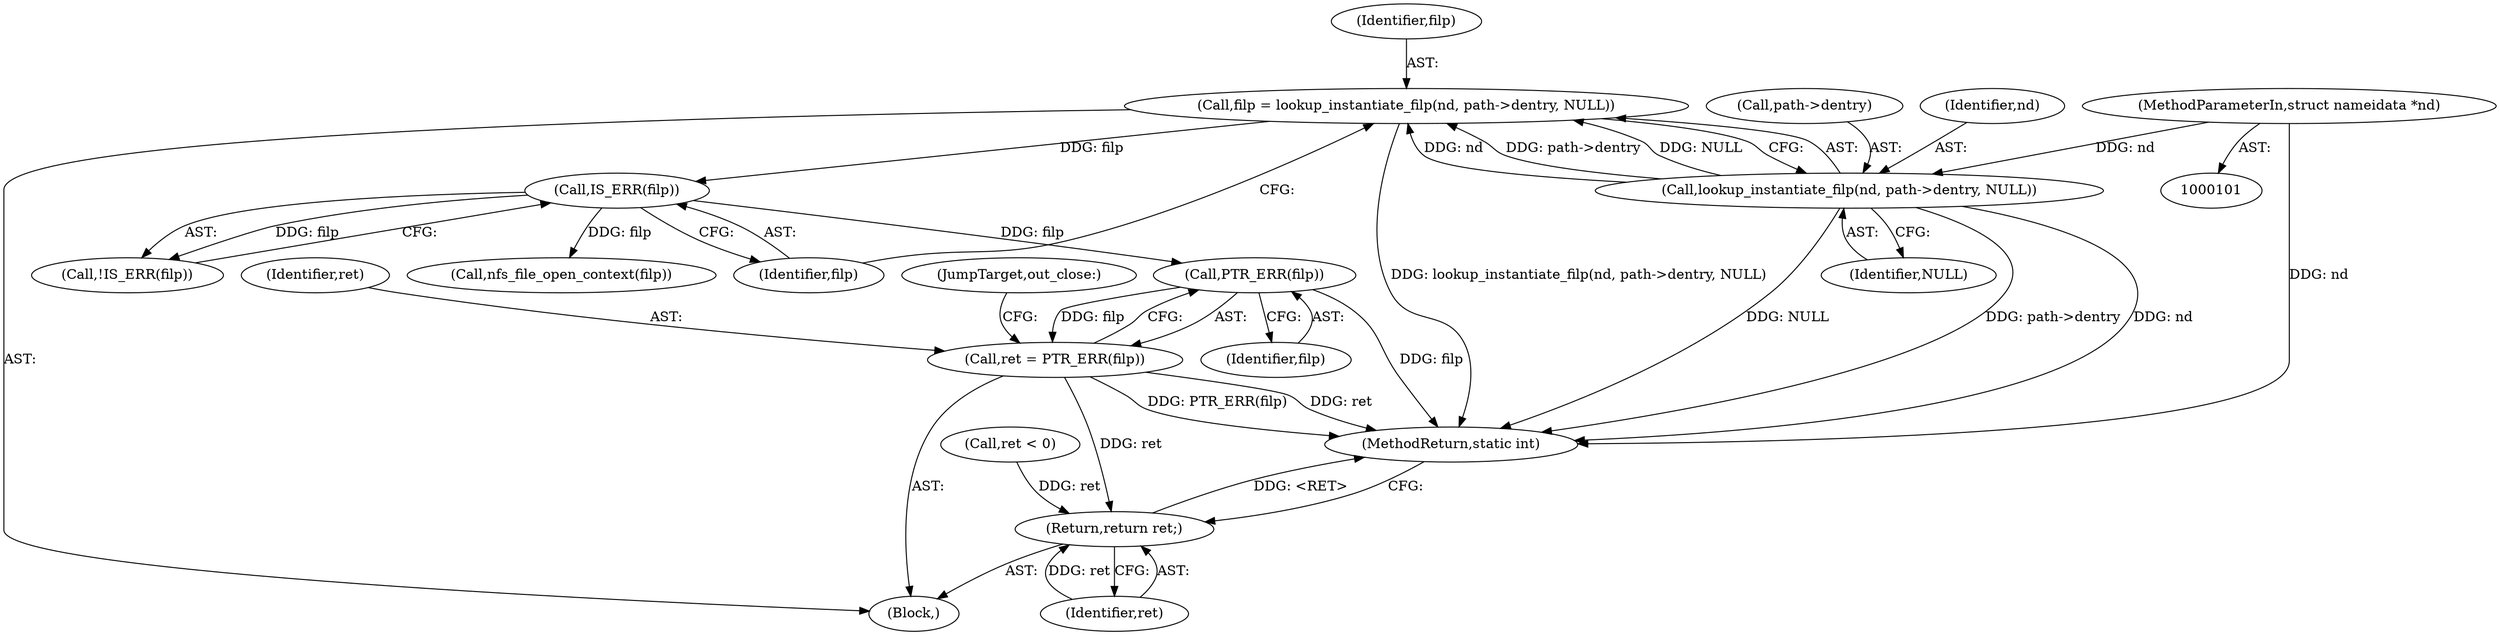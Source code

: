digraph "0_linux_dc0b027dfadfcb8a5504f7d8052754bf8d501ab9_10@pointer" {
"1000169" [label="(Call,PTR_ERR(filp))"];
"1000152" [label="(Call,IS_ERR(filp))"];
"1000142" [label="(Call,filp = lookup_instantiate_filp(nd, path->dentry, NULL))"];
"1000144" [label="(Call,lookup_instantiate_filp(nd, path->dentry, NULL))"];
"1000102" [label="(MethodParameterIn,struct nameidata *nd)"];
"1000167" [label="(Call,ret = PTR_ERR(filp))"];
"1000182" [label="(Return,return ret;)"];
"1000138" [label="(Call,ret < 0)"];
"1000170" [label="(Identifier,filp)"];
"1000146" [label="(Call,path->dentry)"];
"1000158" [label="(Call,nfs_file_open_context(filp))"];
"1000183" [label="(Identifier,ret)"];
"1000152" [label="(Call,IS_ERR(filp))"];
"1000153" [label="(Identifier,filp)"];
"1000145" [label="(Identifier,nd)"];
"1000149" [label="(Identifier,NULL)"];
"1000169" [label="(Call,PTR_ERR(filp))"];
"1000143" [label="(Identifier,filp)"];
"1000105" [label="(Block,)"];
"1000144" [label="(Call,lookup_instantiate_filp(nd, path->dentry, NULL))"];
"1000167" [label="(Call,ret = PTR_ERR(filp))"];
"1000182" [label="(Return,return ret;)"];
"1000102" [label="(MethodParameterIn,struct nameidata *nd)"];
"1000168" [label="(Identifier,ret)"];
"1000151" [label="(Call,!IS_ERR(filp))"];
"1000171" [label="(JumpTarget,out_close:)"];
"1000142" [label="(Call,filp = lookup_instantiate_filp(nd, path->dentry, NULL))"];
"1000184" [label="(MethodReturn,static int)"];
"1000169" -> "1000167"  [label="AST: "];
"1000169" -> "1000170"  [label="CFG: "];
"1000170" -> "1000169"  [label="AST: "];
"1000167" -> "1000169"  [label="CFG: "];
"1000169" -> "1000184"  [label="DDG: filp"];
"1000169" -> "1000167"  [label="DDG: filp"];
"1000152" -> "1000169"  [label="DDG: filp"];
"1000152" -> "1000151"  [label="AST: "];
"1000152" -> "1000153"  [label="CFG: "];
"1000153" -> "1000152"  [label="AST: "];
"1000151" -> "1000152"  [label="CFG: "];
"1000152" -> "1000151"  [label="DDG: filp"];
"1000142" -> "1000152"  [label="DDG: filp"];
"1000152" -> "1000158"  [label="DDG: filp"];
"1000142" -> "1000105"  [label="AST: "];
"1000142" -> "1000144"  [label="CFG: "];
"1000143" -> "1000142"  [label="AST: "];
"1000144" -> "1000142"  [label="AST: "];
"1000153" -> "1000142"  [label="CFG: "];
"1000142" -> "1000184"  [label="DDG: lookup_instantiate_filp(nd, path->dentry, NULL)"];
"1000144" -> "1000142"  [label="DDG: nd"];
"1000144" -> "1000142"  [label="DDG: path->dentry"];
"1000144" -> "1000142"  [label="DDG: NULL"];
"1000144" -> "1000149"  [label="CFG: "];
"1000145" -> "1000144"  [label="AST: "];
"1000146" -> "1000144"  [label="AST: "];
"1000149" -> "1000144"  [label="AST: "];
"1000144" -> "1000184"  [label="DDG: NULL"];
"1000144" -> "1000184"  [label="DDG: path->dentry"];
"1000144" -> "1000184"  [label="DDG: nd"];
"1000102" -> "1000144"  [label="DDG: nd"];
"1000102" -> "1000101"  [label="AST: "];
"1000102" -> "1000184"  [label="DDG: nd"];
"1000167" -> "1000105"  [label="AST: "];
"1000168" -> "1000167"  [label="AST: "];
"1000171" -> "1000167"  [label="CFG: "];
"1000167" -> "1000184"  [label="DDG: PTR_ERR(filp)"];
"1000167" -> "1000184"  [label="DDG: ret"];
"1000167" -> "1000182"  [label="DDG: ret"];
"1000182" -> "1000105"  [label="AST: "];
"1000182" -> "1000183"  [label="CFG: "];
"1000183" -> "1000182"  [label="AST: "];
"1000184" -> "1000182"  [label="CFG: "];
"1000182" -> "1000184"  [label="DDG: <RET>"];
"1000183" -> "1000182"  [label="DDG: ret"];
"1000138" -> "1000182"  [label="DDG: ret"];
}
